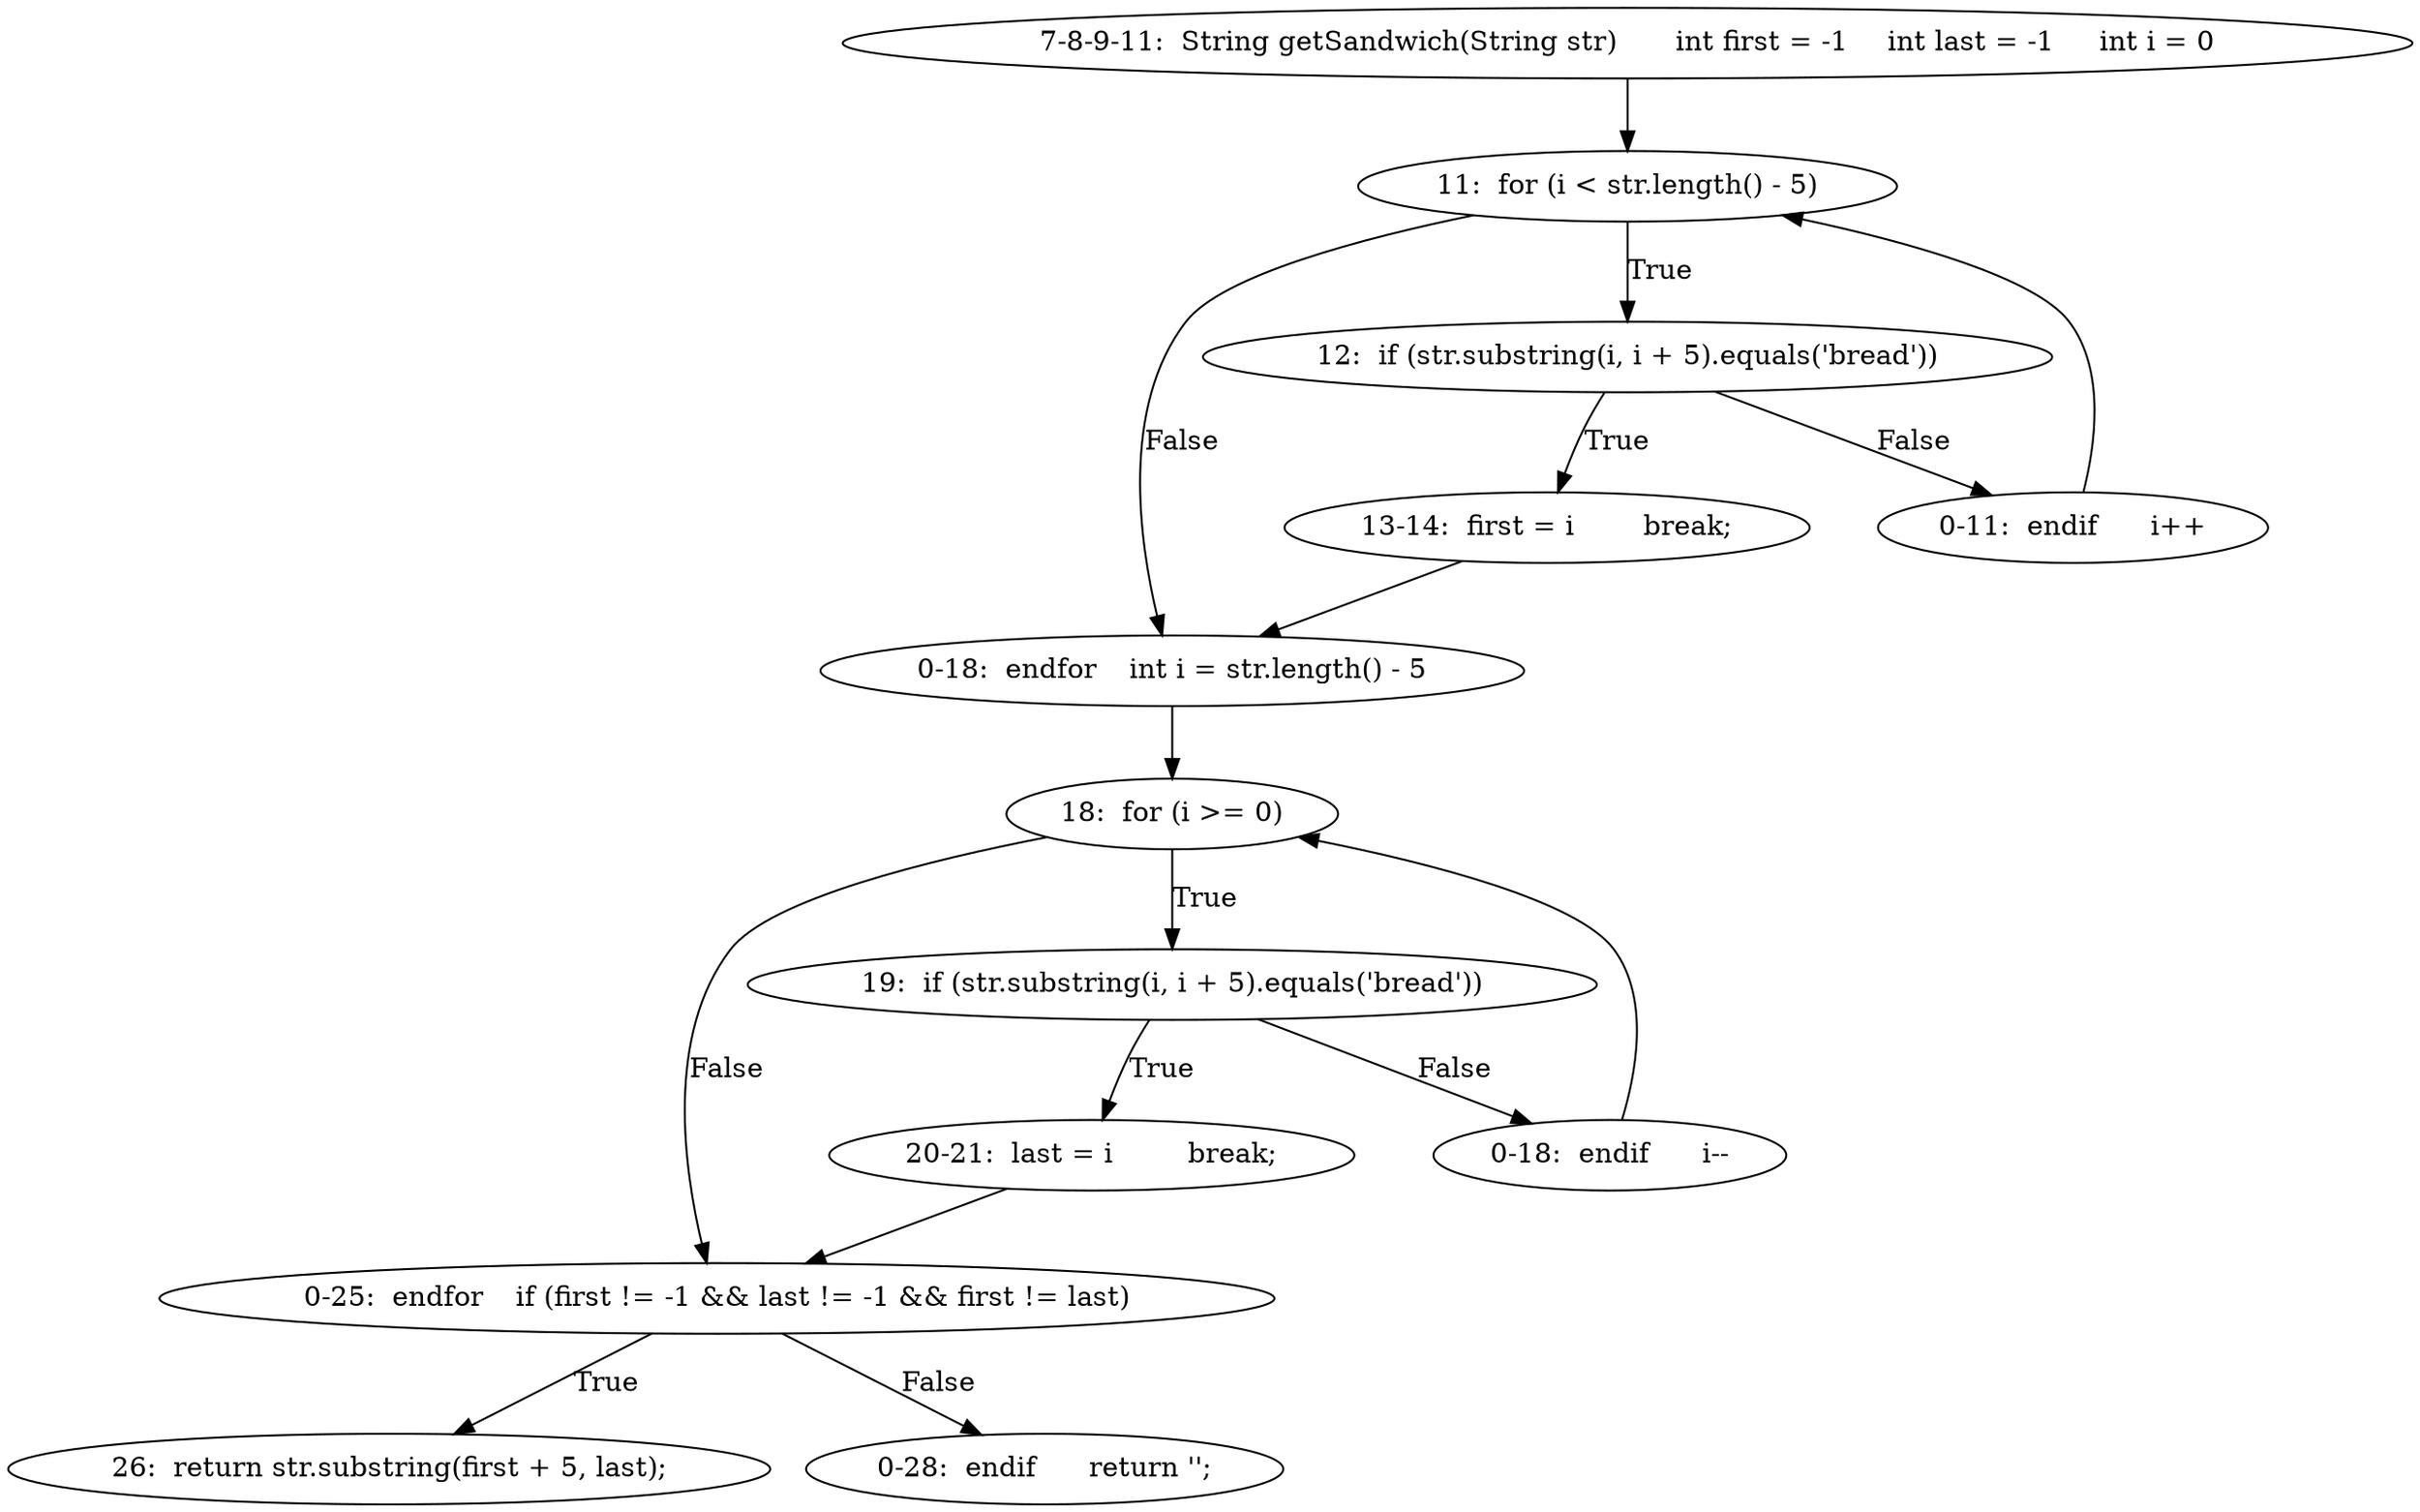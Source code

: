 digraph result_test { 
// graph-vertices
  a3  [label="7-8-9-11:  String getSandwich(String str)	int first = -1	int last = -1	int i = 0"]; 
  4  [label="11:  for (i < str.length() - 5)"]; 
  a4  [label="0-18:  endfor	int i = str.length() - 5"]; 
  7  [label="12:  if (str.substring(i, i + 5).equals('bread'))"]; 
  a5  [label="13-14:  first = i	break;"]; 
  12  [label="18:  for (i >= 0)"]; 
  a6  [label="0-11:  endif	i++"]; 
  a7  [label="0-25:  endfor	if (first != -1 && last != -1 && first != last)"]; 
  15  [label="19:  if (str.substring(i, i + 5).equals('bread'))"]; 
  a8  [label="20-21:  last = i	break;"]; 
  20  [label="26:  return str.substring(first + 5, last);"]; 
  a9  [label="0-18:  endif	i--"]; 
  a10  [label="0-28:  endif	return '';"]; 
// graph-edges
  a3 -> 4;
  4 -> a4  [label="False"]; 
  4 -> 7  [label="True"]; 
  7 -> a5  [label="True"]; 
  a5 -> a4;
  7 -> a6  [label="False"]; 
  a6 -> 4;
  a4 -> 12;
  12 -> a7  [label="False"]; 
  12 -> 15  [label="True"]; 
  15 -> a8  [label="True"]; 
  a8 -> a7;
  15 -> a9  [label="False"]; 
  a9 -> 12;
  a7 -> 20  [label="True"]; 
  a7 -> a10  [label="False"]; 
}